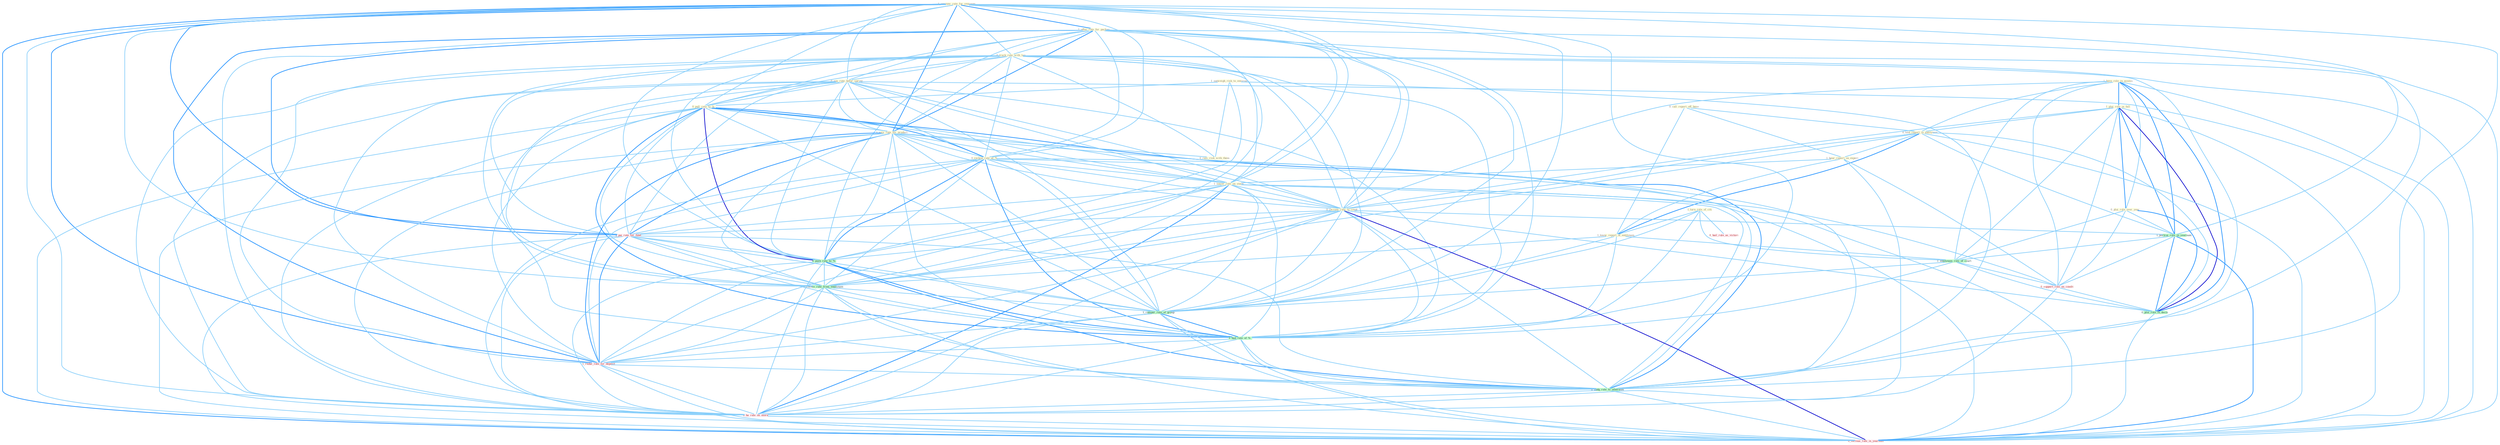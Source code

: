Graph G{ 
    node
    [shape=polygon,style=filled,width=.5,height=.06,color="#BDFCC9",fixedsize=true,fontsize=4,
    fontcolor="#2f4f4f"];
    {node
    [color="#ffffe0", fontcolor="#8b7d6b"] "1_announc_rate_for_yearnum " "1_turn_rule_of_citi " "1_have_role_in_assess " "1_plai_role_in_fall " "1_offer_rate_for_packag " "0_call_report_off_base " "0_track_rate_with_lag " "0_plai_role_over_year " "1_outweigh_risk_to_environ " "0_eas_rate_befor_spring " "0_pull_rate_to_% " "1_rais_rate_for_product " "0_told_report_in_entitynam " "1_hear_report_on_experi " "0_reckon_rate_at_% " "1_lower_rate_on_stock " "0_increas_rate_in_coupl " "1_know_report_of_entitynam " "0_rais_risk_with_them "}
{node [color="#fff0f5", fontcolor="#b22222"] "1_pai_rate_for_fund " "0_support_role_on_condit " "0_hail_rule_as_victori " "1_reduc_rate_for_deposit " "0_ha_rate_on_morn " "0_increas_rate_in_yearnum "}
edge [color="#B0E2FF"];

	"1_announc_rate_for_yearnum " -- "1_offer_rate_for_packag " [w="2", color="#1e90ff" , len=0.8];
	"1_announc_rate_for_yearnum " -- "0_track_rate_with_lag " [w="1", color="#87cefa" ];
	"1_announc_rate_for_yearnum " -- "0_eas_rate_befor_spring " [w="1", color="#87cefa" ];
	"1_announc_rate_for_yearnum " -- "0_pull_rate_to_% " [w="1", color="#87cefa" ];
	"1_announc_rate_for_yearnum " -- "1_rais_rate_for_product " [w="2", color="#1e90ff" , len=0.8];
	"1_announc_rate_for_yearnum " -- "0_reckon_rate_at_% " [w="1", color="#87cefa" ];
	"1_announc_rate_for_yearnum " -- "1_lower_rate_on_stock " [w="1", color="#87cefa" ];
	"1_announc_rate_for_yearnum " -- "0_increas_rate_in_coupl " [w="1", color="#87cefa" ];
	"1_announc_rate_for_yearnum " -- "1_portrai_role_in_yearnum " [w="1", color="#87cefa" ];
	"1_announc_rate_for_yearnum " -- "1_pai_rate_for_fund " [w="2", color="#1e90ff" , len=0.8];
	"1_announc_rate_for_yearnum " -- "0_push_rate_to_% " [w="1", color="#87cefa" ];
	"1_announc_rate_for_yearnum " -- "0_receiv_rate_from_entitynam " [w="1", color="#87cefa" ];
	"1_announc_rate_for_yearnum " -- "1_compar_rate_of_group " [w="1", color="#87cefa" ];
	"1_announc_rate_for_yearnum " -- "1_had_rate_of_% " [w="1", color="#87cefa" ];
	"1_announc_rate_for_yearnum " -- "1_reduc_rate_for_deposit " [w="2", color="#1e90ff" , len=0.8];
	"1_announc_rate_for_yearnum " -- "0_nudg_rate_to_othernum " [w="1", color="#87cefa" ];
	"1_announc_rate_for_yearnum " -- "0_ha_rate_on_morn " [w="1", color="#87cefa" ];
	"1_announc_rate_for_yearnum " -- "0_increas_rate_in_yearnum " [w="2", color="#1e90ff" , len=0.8];
	"1_turn_rule_of_citi " -- "1_know_report_of_entitynam " [w="1", color="#87cefa" ];
	"1_turn_rule_of_citi " -- "1_entitynam_role_of_court " [w="1", color="#87cefa" ];
	"1_turn_rule_of_citi " -- "1_compar_rate_of_group " [w="1", color="#87cefa" ];
	"1_turn_rule_of_citi " -- "1_had_rate_of_% " [w="1", color="#87cefa" ];
	"1_turn_rule_of_citi " -- "0_hail_rule_as_victori " [w="1", color="#87cefa" ];
	"1_have_role_in_assess " -- "1_plai_role_in_fall " [w="2", color="#1e90ff" , len=0.8];
	"1_have_role_in_assess " -- "0_plai_role_over_year " [w="1", color="#87cefa" ];
	"1_have_role_in_assess " -- "0_told_report_in_entitynam " [w="1", color="#87cefa" ];
	"1_have_role_in_assess " -- "0_increas_rate_in_coupl " [w="1", color="#87cefa" ];
	"1_have_role_in_assess " -- "1_portrai_role_in_yearnum " [w="2", color="#1e90ff" , len=0.8];
	"1_have_role_in_assess " -- "1_entitynam_role_of_court " [w="1", color="#87cefa" ];
	"1_have_role_in_assess " -- "0_support_role_on_condit " [w="1", color="#87cefa" ];
	"1_have_role_in_assess " -- "0_plai_role_in_decis " [w="2", color="#1e90ff" , len=0.8];
	"1_have_role_in_assess " -- "0_increas_rate_in_yearnum " [w="1", color="#87cefa" ];
	"1_plai_role_in_fall " -- "0_plai_role_over_year " [w="2", color="#1e90ff" , len=0.8];
	"1_plai_role_in_fall " -- "0_told_report_in_entitynam " [w="1", color="#87cefa" ];
	"1_plai_role_in_fall " -- "0_increas_rate_in_coupl " [w="1", color="#87cefa" ];
	"1_plai_role_in_fall " -- "1_portrai_role_in_yearnum " [w="2", color="#1e90ff" , len=0.8];
	"1_plai_role_in_fall " -- "1_entitynam_role_of_court " [w="1", color="#87cefa" ];
	"1_plai_role_in_fall " -- "0_support_role_on_condit " [w="1", color="#87cefa" ];
	"1_plai_role_in_fall " -- "0_plai_role_in_decis " [w="3", color="#0000cd" , len=0.6];
	"1_plai_role_in_fall " -- "0_increas_rate_in_yearnum " [w="1", color="#87cefa" ];
	"1_offer_rate_for_packag " -- "0_track_rate_with_lag " [w="1", color="#87cefa" ];
	"1_offer_rate_for_packag " -- "0_eas_rate_befor_spring " [w="1", color="#87cefa" ];
	"1_offer_rate_for_packag " -- "0_pull_rate_to_% " [w="1", color="#87cefa" ];
	"1_offer_rate_for_packag " -- "1_rais_rate_for_product " [w="2", color="#1e90ff" , len=0.8];
	"1_offer_rate_for_packag " -- "0_reckon_rate_at_% " [w="1", color="#87cefa" ];
	"1_offer_rate_for_packag " -- "1_lower_rate_on_stock " [w="1", color="#87cefa" ];
	"1_offer_rate_for_packag " -- "0_increas_rate_in_coupl " [w="1", color="#87cefa" ];
	"1_offer_rate_for_packag " -- "1_pai_rate_for_fund " [w="2", color="#1e90ff" , len=0.8];
	"1_offer_rate_for_packag " -- "0_push_rate_to_% " [w="1", color="#87cefa" ];
	"1_offer_rate_for_packag " -- "0_receiv_rate_from_entitynam " [w="1", color="#87cefa" ];
	"1_offer_rate_for_packag " -- "1_compar_rate_of_group " [w="1", color="#87cefa" ];
	"1_offer_rate_for_packag " -- "1_had_rate_of_% " [w="1", color="#87cefa" ];
	"1_offer_rate_for_packag " -- "1_reduc_rate_for_deposit " [w="2", color="#1e90ff" , len=0.8];
	"1_offer_rate_for_packag " -- "0_nudg_rate_to_othernum " [w="1", color="#87cefa" ];
	"1_offer_rate_for_packag " -- "0_ha_rate_on_morn " [w="1", color="#87cefa" ];
	"1_offer_rate_for_packag " -- "0_increas_rate_in_yearnum " [w="1", color="#87cefa" ];
	"0_call_report_off_base " -- "0_told_report_in_entitynam " [w="1", color="#87cefa" ];
	"0_call_report_off_base " -- "1_hear_report_on_experi " [w="1", color="#87cefa" ];
	"0_call_report_off_base " -- "1_know_report_of_entitynam " [w="1", color="#87cefa" ];
	"0_track_rate_with_lag " -- "0_eas_rate_befor_spring " [w="1", color="#87cefa" ];
	"0_track_rate_with_lag " -- "0_pull_rate_to_% " [w="1", color="#87cefa" ];
	"0_track_rate_with_lag " -- "1_rais_rate_for_product " [w="1", color="#87cefa" ];
	"0_track_rate_with_lag " -- "0_reckon_rate_at_% " [w="1", color="#87cefa" ];
	"0_track_rate_with_lag " -- "1_lower_rate_on_stock " [w="1", color="#87cefa" ];
	"0_track_rate_with_lag " -- "0_increas_rate_in_coupl " [w="1", color="#87cefa" ];
	"0_track_rate_with_lag " -- "0_rais_risk_with_them " [w="1", color="#87cefa" ];
	"0_track_rate_with_lag " -- "1_pai_rate_for_fund " [w="1", color="#87cefa" ];
	"0_track_rate_with_lag " -- "0_push_rate_to_% " [w="1", color="#87cefa" ];
	"0_track_rate_with_lag " -- "0_receiv_rate_from_entitynam " [w="1", color="#87cefa" ];
	"0_track_rate_with_lag " -- "1_compar_rate_of_group " [w="1", color="#87cefa" ];
	"0_track_rate_with_lag " -- "1_had_rate_of_% " [w="1", color="#87cefa" ];
	"0_track_rate_with_lag " -- "1_reduc_rate_for_deposit " [w="1", color="#87cefa" ];
	"0_track_rate_with_lag " -- "0_nudg_rate_to_othernum " [w="1", color="#87cefa" ];
	"0_track_rate_with_lag " -- "0_ha_rate_on_morn " [w="1", color="#87cefa" ];
	"0_track_rate_with_lag " -- "0_increas_rate_in_yearnum " [w="1", color="#87cefa" ];
	"0_plai_role_over_year " -- "1_portrai_role_in_yearnum " [w="1", color="#87cefa" ];
	"0_plai_role_over_year " -- "1_entitynam_role_of_court " [w="1", color="#87cefa" ];
	"0_plai_role_over_year " -- "0_support_role_on_condit " [w="1", color="#87cefa" ];
	"0_plai_role_over_year " -- "0_plai_role_in_decis " [w="2", color="#1e90ff" , len=0.8];
	"1_outweigh_risk_to_environ " -- "0_pull_rate_to_% " [w="1", color="#87cefa" ];
	"1_outweigh_risk_to_environ " -- "0_rais_risk_with_them " [w="1", color="#87cefa" ];
	"1_outweigh_risk_to_environ " -- "0_push_rate_to_% " [w="1", color="#87cefa" ];
	"1_outweigh_risk_to_environ " -- "0_nudg_rate_to_othernum " [w="1", color="#87cefa" ];
	"0_eas_rate_befor_spring " -- "0_pull_rate_to_% " [w="1", color="#87cefa" ];
	"0_eas_rate_befor_spring " -- "1_rais_rate_for_product " [w="1", color="#87cefa" ];
	"0_eas_rate_befor_spring " -- "0_reckon_rate_at_% " [w="1", color="#87cefa" ];
	"0_eas_rate_befor_spring " -- "1_lower_rate_on_stock " [w="1", color="#87cefa" ];
	"0_eas_rate_befor_spring " -- "0_increas_rate_in_coupl " [w="1", color="#87cefa" ];
	"0_eas_rate_befor_spring " -- "1_pai_rate_for_fund " [w="1", color="#87cefa" ];
	"0_eas_rate_befor_spring " -- "0_push_rate_to_% " [w="1", color="#87cefa" ];
	"0_eas_rate_befor_spring " -- "0_receiv_rate_from_entitynam " [w="1", color="#87cefa" ];
	"0_eas_rate_befor_spring " -- "1_compar_rate_of_group " [w="1", color="#87cefa" ];
	"0_eas_rate_befor_spring " -- "1_had_rate_of_% " [w="1", color="#87cefa" ];
	"0_eas_rate_befor_spring " -- "1_reduc_rate_for_deposit " [w="1", color="#87cefa" ];
	"0_eas_rate_befor_spring " -- "0_nudg_rate_to_othernum " [w="1", color="#87cefa" ];
	"0_eas_rate_befor_spring " -- "0_ha_rate_on_morn " [w="1", color="#87cefa" ];
	"0_eas_rate_befor_spring " -- "0_increas_rate_in_yearnum " [w="1", color="#87cefa" ];
	"0_pull_rate_to_% " -- "1_rais_rate_for_product " [w="1", color="#87cefa" ];
	"0_pull_rate_to_% " -- "0_reckon_rate_at_% " [w="2", color="#1e90ff" , len=0.8];
	"0_pull_rate_to_% " -- "1_lower_rate_on_stock " [w="1", color="#87cefa" ];
	"0_pull_rate_to_% " -- "0_increas_rate_in_coupl " [w="1", color="#87cefa" ];
	"0_pull_rate_to_% " -- "1_pai_rate_for_fund " [w="1", color="#87cefa" ];
	"0_pull_rate_to_% " -- "0_push_rate_to_% " [w="3", color="#0000cd" , len=0.6];
	"0_pull_rate_to_% " -- "0_receiv_rate_from_entitynam " [w="1", color="#87cefa" ];
	"0_pull_rate_to_% " -- "1_compar_rate_of_group " [w="1", color="#87cefa" ];
	"0_pull_rate_to_% " -- "1_had_rate_of_% " [w="2", color="#1e90ff" , len=0.8];
	"0_pull_rate_to_% " -- "1_reduc_rate_for_deposit " [w="1", color="#87cefa" ];
	"0_pull_rate_to_% " -- "0_nudg_rate_to_othernum " [w="2", color="#1e90ff" , len=0.8];
	"0_pull_rate_to_% " -- "0_ha_rate_on_morn " [w="1", color="#87cefa" ];
	"0_pull_rate_to_% " -- "0_increas_rate_in_yearnum " [w="1", color="#87cefa" ];
	"1_rais_rate_for_product " -- "0_reckon_rate_at_% " [w="1", color="#87cefa" ];
	"1_rais_rate_for_product " -- "1_lower_rate_on_stock " [w="1", color="#87cefa" ];
	"1_rais_rate_for_product " -- "0_increas_rate_in_coupl " [w="1", color="#87cefa" ];
	"1_rais_rate_for_product " -- "0_rais_risk_with_them " [w="1", color="#87cefa" ];
	"1_rais_rate_for_product " -- "1_pai_rate_for_fund " [w="2", color="#1e90ff" , len=0.8];
	"1_rais_rate_for_product " -- "0_push_rate_to_% " [w="1", color="#87cefa" ];
	"1_rais_rate_for_product " -- "0_receiv_rate_from_entitynam " [w="1", color="#87cefa" ];
	"1_rais_rate_for_product " -- "1_compar_rate_of_group " [w="1", color="#87cefa" ];
	"1_rais_rate_for_product " -- "1_had_rate_of_% " [w="1", color="#87cefa" ];
	"1_rais_rate_for_product " -- "1_reduc_rate_for_deposit " [w="2", color="#1e90ff" , len=0.8];
	"1_rais_rate_for_product " -- "0_nudg_rate_to_othernum " [w="1", color="#87cefa" ];
	"1_rais_rate_for_product " -- "0_ha_rate_on_morn " [w="1", color="#87cefa" ];
	"1_rais_rate_for_product " -- "0_increas_rate_in_yearnum " [w="1", color="#87cefa" ];
	"0_told_report_in_entitynam " -- "1_hear_report_on_experi " [w="1", color="#87cefa" ];
	"0_told_report_in_entitynam " -- "0_increas_rate_in_coupl " [w="1", color="#87cefa" ];
	"0_told_report_in_entitynam " -- "1_know_report_of_entitynam " [w="2", color="#1e90ff" , len=0.8];
	"0_told_report_in_entitynam " -- "1_portrai_role_in_yearnum " [w="1", color="#87cefa" ];
	"0_told_report_in_entitynam " -- "0_receiv_rate_from_entitynam " [w="1", color="#87cefa" ];
	"0_told_report_in_entitynam " -- "0_plai_role_in_decis " [w="1", color="#87cefa" ];
	"0_told_report_in_entitynam " -- "0_increas_rate_in_yearnum " [w="1", color="#87cefa" ];
	"1_hear_report_on_experi " -- "1_lower_rate_on_stock " [w="1", color="#87cefa" ];
	"1_hear_report_on_experi " -- "1_know_report_of_entitynam " [w="1", color="#87cefa" ];
	"1_hear_report_on_experi " -- "0_support_role_on_condit " [w="1", color="#87cefa" ];
	"1_hear_report_on_experi " -- "0_ha_rate_on_morn " [w="1", color="#87cefa" ];
	"0_reckon_rate_at_% " -- "1_lower_rate_on_stock " [w="1", color="#87cefa" ];
	"0_reckon_rate_at_% " -- "0_increas_rate_in_coupl " [w="1", color="#87cefa" ];
	"0_reckon_rate_at_% " -- "1_pai_rate_for_fund " [w="1", color="#87cefa" ];
	"0_reckon_rate_at_% " -- "0_push_rate_to_% " [w="2", color="#1e90ff" , len=0.8];
	"0_reckon_rate_at_% " -- "0_receiv_rate_from_entitynam " [w="1", color="#87cefa" ];
	"0_reckon_rate_at_% " -- "1_compar_rate_of_group " [w="1", color="#87cefa" ];
	"0_reckon_rate_at_% " -- "1_had_rate_of_% " [w="2", color="#1e90ff" , len=0.8];
	"0_reckon_rate_at_% " -- "1_reduc_rate_for_deposit " [w="1", color="#87cefa" ];
	"0_reckon_rate_at_% " -- "0_nudg_rate_to_othernum " [w="1", color="#87cefa" ];
	"0_reckon_rate_at_% " -- "0_ha_rate_on_morn " [w="1", color="#87cefa" ];
	"0_reckon_rate_at_% " -- "0_increas_rate_in_yearnum " [w="1", color="#87cefa" ];
	"1_lower_rate_on_stock " -- "0_increas_rate_in_coupl " [w="1", color="#87cefa" ];
	"1_lower_rate_on_stock " -- "1_pai_rate_for_fund " [w="1", color="#87cefa" ];
	"1_lower_rate_on_stock " -- "0_push_rate_to_% " [w="1", color="#87cefa" ];
	"1_lower_rate_on_stock " -- "0_receiv_rate_from_entitynam " [w="1", color="#87cefa" ];
	"1_lower_rate_on_stock " -- "1_compar_rate_of_group " [w="1", color="#87cefa" ];
	"1_lower_rate_on_stock " -- "0_support_role_on_condit " [w="1", color="#87cefa" ];
	"1_lower_rate_on_stock " -- "1_had_rate_of_% " [w="1", color="#87cefa" ];
	"1_lower_rate_on_stock " -- "1_reduc_rate_for_deposit " [w="1", color="#87cefa" ];
	"1_lower_rate_on_stock " -- "0_nudg_rate_to_othernum " [w="1", color="#87cefa" ];
	"1_lower_rate_on_stock " -- "0_ha_rate_on_morn " [w="2", color="#1e90ff" , len=0.8];
	"1_lower_rate_on_stock " -- "0_increas_rate_in_yearnum " [w="1", color="#87cefa" ];
	"0_increas_rate_in_coupl " -- "1_portrai_role_in_yearnum " [w="1", color="#87cefa" ];
	"0_increas_rate_in_coupl " -- "1_pai_rate_for_fund " [w="1", color="#87cefa" ];
	"0_increas_rate_in_coupl " -- "0_push_rate_to_% " [w="1", color="#87cefa" ];
	"0_increas_rate_in_coupl " -- "0_receiv_rate_from_entitynam " [w="1", color="#87cefa" ];
	"0_increas_rate_in_coupl " -- "1_compar_rate_of_group " [w="1", color="#87cefa" ];
	"0_increas_rate_in_coupl " -- "1_had_rate_of_% " [w="1", color="#87cefa" ];
	"0_increas_rate_in_coupl " -- "1_reduc_rate_for_deposit " [w="1", color="#87cefa" ];
	"0_increas_rate_in_coupl " -- "0_nudg_rate_to_othernum " [w="1", color="#87cefa" ];
	"0_increas_rate_in_coupl " -- "0_plai_role_in_decis " [w="1", color="#87cefa" ];
	"0_increas_rate_in_coupl " -- "0_ha_rate_on_morn " [w="1", color="#87cefa" ];
	"0_increas_rate_in_coupl " -- "0_increas_rate_in_yearnum " [w="3", color="#0000cd" , len=0.6];
	"1_know_report_of_entitynam " -- "1_entitynam_role_of_court " [w="1", color="#87cefa" ];
	"1_know_report_of_entitynam " -- "0_receiv_rate_from_entitynam " [w="1", color="#87cefa" ];
	"1_know_report_of_entitynam " -- "1_compar_rate_of_group " [w="1", color="#87cefa" ];
	"1_know_report_of_entitynam " -- "1_had_rate_of_% " [w="1", color="#87cefa" ];
	"1_portrai_role_in_yearnum " -- "1_entitynam_role_of_court " [w="1", color="#87cefa" ];
	"1_portrai_role_in_yearnum " -- "0_support_role_on_condit " [w="1", color="#87cefa" ];
	"1_portrai_role_in_yearnum " -- "0_plai_role_in_decis " [w="2", color="#1e90ff" , len=0.8];
	"1_portrai_role_in_yearnum " -- "0_increas_rate_in_yearnum " [w="2", color="#1e90ff" , len=0.8];
	"1_pai_rate_for_fund " -- "0_push_rate_to_% " [w="1", color="#87cefa" ];
	"1_pai_rate_for_fund " -- "0_receiv_rate_from_entitynam " [w="1", color="#87cefa" ];
	"1_pai_rate_for_fund " -- "1_compar_rate_of_group " [w="1", color="#87cefa" ];
	"1_pai_rate_for_fund " -- "1_had_rate_of_% " [w="1", color="#87cefa" ];
	"1_pai_rate_for_fund " -- "1_reduc_rate_for_deposit " [w="2", color="#1e90ff" , len=0.8];
	"1_pai_rate_for_fund " -- "0_nudg_rate_to_othernum " [w="1", color="#87cefa" ];
	"1_pai_rate_for_fund " -- "0_ha_rate_on_morn " [w="1", color="#87cefa" ];
	"1_pai_rate_for_fund " -- "0_increas_rate_in_yearnum " [w="1", color="#87cefa" ];
	"0_push_rate_to_% " -- "0_receiv_rate_from_entitynam " [w="1", color="#87cefa" ];
	"0_push_rate_to_% " -- "1_compar_rate_of_group " [w="1", color="#87cefa" ];
	"0_push_rate_to_% " -- "1_had_rate_of_% " [w="2", color="#1e90ff" , len=0.8];
	"0_push_rate_to_% " -- "1_reduc_rate_for_deposit " [w="1", color="#87cefa" ];
	"0_push_rate_to_% " -- "0_nudg_rate_to_othernum " [w="2", color="#1e90ff" , len=0.8];
	"0_push_rate_to_% " -- "0_ha_rate_on_morn " [w="1", color="#87cefa" ];
	"0_push_rate_to_% " -- "0_increas_rate_in_yearnum " [w="1", color="#87cefa" ];
	"1_entitynam_role_of_court " -- "1_compar_rate_of_group " [w="1", color="#87cefa" ];
	"1_entitynam_role_of_court " -- "0_support_role_on_condit " [w="1", color="#87cefa" ];
	"1_entitynam_role_of_court " -- "1_had_rate_of_% " [w="1", color="#87cefa" ];
	"1_entitynam_role_of_court " -- "0_plai_role_in_decis " [w="1", color="#87cefa" ];
	"0_receiv_rate_from_entitynam " -- "1_compar_rate_of_group " [w="1", color="#87cefa" ];
	"0_receiv_rate_from_entitynam " -- "1_had_rate_of_% " [w="1", color="#87cefa" ];
	"0_receiv_rate_from_entitynam " -- "1_reduc_rate_for_deposit " [w="1", color="#87cefa" ];
	"0_receiv_rate_from_entitynam " -- "0_nudg_rate_to_othernum " [w="1", color="#87cefa" ];
	"0_receiv_rate_from_entitynam " -- "0_ha_rate_on_morn " [w="1", color="#87cefa" ];
	"0_receiv_rate_from_entitynam " -- "0_increas_rate_in_yearnum " [w="1", color="#87cefa" ];
	"1_compar_rate_of_group " -- "1_had_rate_of_% " [w="2", color="#1e90ff" , len=0.8];
	"1_compar_rate_of_group " -- "1_reduc_rate_for_deposit " [w="1", color="#87cefa" ];
	"1_compar_rate_of_group " -- "0_nudg_rate_to_othernum " [w="1", color="#87cefa" ];
	"1_compar_rate_of_group " -- "0_ha_rate_on_morn " [w="1", color="#87cefa" ];
	"1_compar_rate_of_group " -- "0_increas_rate_in_yearnum " [w="1", color="#87cefa" ];
	"0_support_role_on_condit " -- "0_plai_role_in_decis " [w="1", color="#87cefa" ];
	"0_support_role_on_condit " -- "0_ha_rate_on_morn " [w="1", color="#87cefa" ];
	"1_had_rate_of_% " -- "1_reduc_rate_for_deposit " [w="1", color="#87cefa" ];
	"1_had_rate_of_% " -- "0_nudg_rate_to_othernum " [w="1", color="#87cefa" ];
	"1_had_rate_of_% " -- "0_ha_rate_on_morn " [w="1", color="#87cefa" ];
	"1_had_rate_of_% " -- "0_increas_rate_in_yearnum " [w="1", color="#87cefa" ];
	"1_reduc_rate_for_deposit " -- "0_nudg_rate_to_othernum " [w="1", color="#87cefa" ];
	"1_reduc_rate_for_deposit " -- "0_ha_rate_on_morn " [w="1", color="#87cefa" ];
	"1_reduc_rate_for_deposit " -- "0_increas_rate_in_yearnum " [w="1", color="#87cefa" ];
	"0_nudg_rate_to_othernum " -- "0_ha_rate_on_morn " [w="1", color="#87cefa" ];
	"0_nudg_rate_to_othernum " -- "0_increas_rate_in_yearnum " [w="1", color="#87cefa" ];
	"0_plai_role_in_decis " -- "0_increas_rate_in_yearnum " [w="1", color="#87cefa" ];
	"0_ha_rate_on_morn " -- "0_increas_rate_in_yearnum " [w="1", color="#87cefa" ];
}